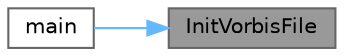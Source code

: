 digraph "InitVorbisFile"
{
 // LATEX_PDF_SIZE
  bgcolor="transparent";
  edge [fontname=Helvetica,fontsize=10,labelfontname=Helvetica,labelfontsize=10];
  node [fontname=Helvetica,fontsize=10,shape=box,height=0.2,width=0.4];
  rankdir="RL";
  Node1 [id="Node000001",label="InitVorbisFile",height=0.2,width=0.4,color="gray40", fillcolor="grey60", style="filled", fontcolor="black",tooltip=" "];
  Node1 -> Node2 [id="edge1_Node000001_Node000002",dir="back",color="steelblue1",style="solid",tooltip=" "];
  Node2 [id="Node000002",label="main",height=0.2,width=0.4,color="grey40", fillcolor="white", style="filled",URL="$_play_ogg_vorbis_8cpp.html#ae66f6b31b5ad750f1fe042a706a4e3d4",tooltip=" "];
}
